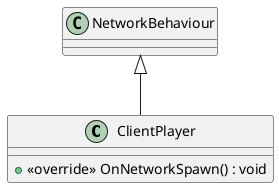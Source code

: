 @startuml
class ClientPlayer {
    + <<override>> OnNetworkSpawn() : void
}
NetworkBehaviour <|-- ClientPlayer
@enduml
